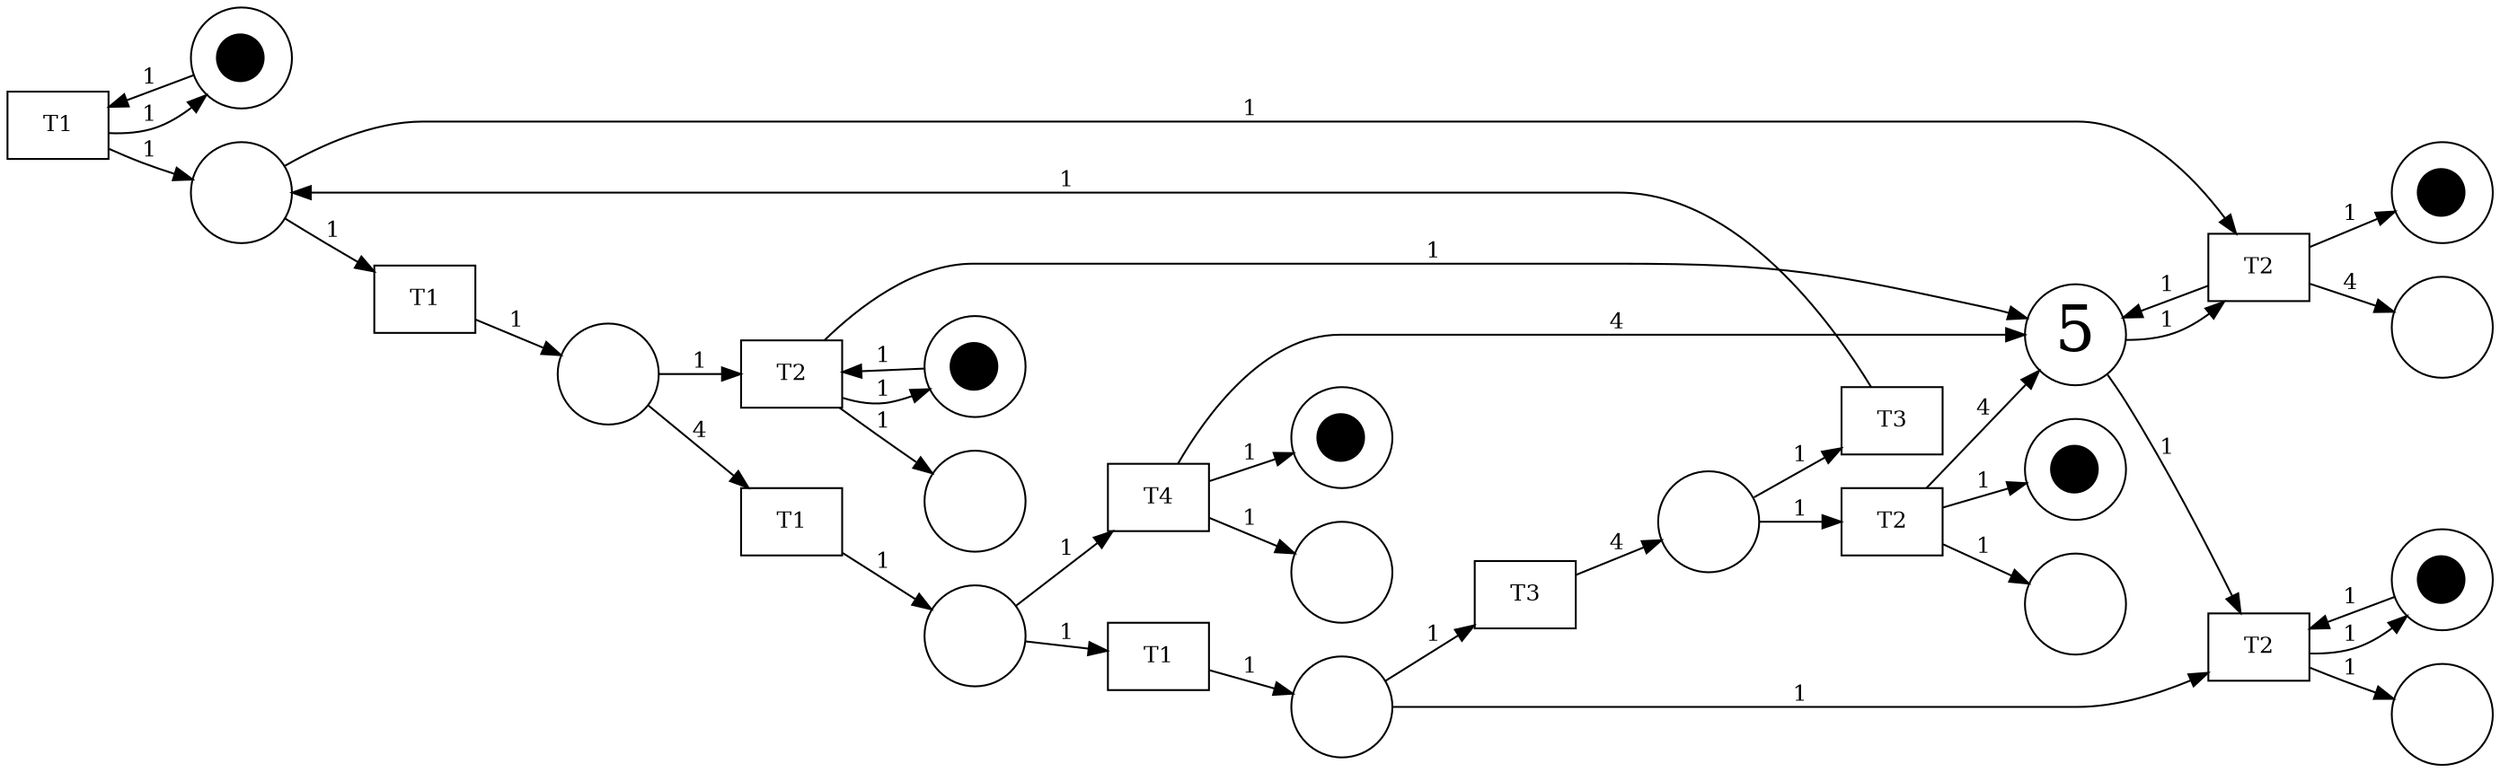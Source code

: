 digraph "imported_1747915139.0207214" {
	graph [bgcolor=white rankdir=LR]
	node [shape=box]
	2486352674960 [label=T2 border=1 fillcolor=white fontcolor=black fontsize=12 style=filled]
	2486351587536 [label=T2 border=1 fillcolor=white fontcolor=black fontsize=12 style=filled]
	2486352690960 [label=T1 border=1 fillcolor=white fontcolor=black fontsize=12 style=filled]
	2486351586320 [label=T2 border=1 fillcolor=white fontcolor=black fontsize=12 style=filled]
	2486351590096 [label=T1 border=1 fillcolor=white fontcolor=black fontsize=12 style=filled]
	2486349077392 [label=T1 border=1 fillcolor=white fontcolor=black fontsize=12 style=filled]
	2486352684752 [label=T1 border=1 fillcolor=white fontcolor=black fontsize=12 style=filled]
	2486352910352 [label=T4 border=1 fillcolor=white fontcolor=black fontsize=12 style=filled]
	2486352687248 [label=T3 border=1 fillcolor=white fontcolor=black fontsize=12 style=filled]
	2486351587984 [label=T2 border=1 fillcolor=white fontcolor=black fontsize=12 style=filled]
	2486354079760 [label=T3 border=1 fillcolor=white fontcolor=black fontsize=12 style=filled]
	2486352344592 [label=<&#9679;> fillcolor=white fixedsize=true fontsize=34 shape=circle style=filled width=0.75]
	2486352915280 [label=5 fillcolor=white fixedsize=true fontsize=34 shape=circle style=filled width=0.75]
	2486352690448 [label=<&#9679;> fillcolor=white fixedsize=true fontsize=34 shape=circle style=filled width=0.75]
	2486352649616 [label=<&#9679;> fillcolor=white fixedsize=true fontsize=34 shape=circle style=filled width=0.75]
	2486349345104 [label=<&#9679;> fillcolor=white fixedsize=true fontsize=34 shape=circle style=filled width=0.75]
	2486352759376 [label=<&#9679;> fillcolor=white fixedsize=true fontsize=34 shape=circle style=filled width=0.75]
	2486352907600 [label=<&#9679;> fillcolor=white fixedsize=true fontsize=34 shape=circle style=filled width=0.75]
	2486352919568 [label="" fillcolor=white fixedsize=true shape=circle style=filled width=0.75]
	2486352652688 [label="" fillcolor=white fixedsize=true shape=circle style=filled width=0.75]
	2486349356752 [label="" fillcolor=white fixedsize=true shape=circle style=filled width=0.75]
	2486352905296 [label="" fillcolor=white fixedsize=true shape=circle style=filled width=0.75]
	2486351353680 [label="" fillcolor=white fixedsize=true shape=circle style=filled width=0.75]
	2486352651216 [label="" fillcolor=white fixedsize=true shape=circle style=filled width=0.75]
	2486352652944 [label="" fillcolor=white fixedsize=true shape=circle style=filled width=0.75]
	2486352650512 [label="" fillcolor=white fixedsize=true shape=circle style=filled width=0.75]
	2486352917456 [label="" fillcolor=white fixedsize=true shape=circle style=filled width=0.75]
	2486352906576 [label="" fillcolor=white fixedsize=true shape=circle style=filled width=0.75]
	2486352915280 -> 2486352674960 [label=1 arrowhead=normal fontsize=12]
	2486352915280 -> 2486351586320 [label=1 arrowhead=normal fontsize=12]
	2486352759376 -> 2486351587536 [label=1 arrowhead=normal fontsize=12]
	2486352649616 -> 2486352674960 [label=1 arrowhead=normal fontsize=12]
	2486352344592 -> 2486352690960 [label=1 arrowhead=normal fontsize=12]
	2486351587536 -> 2486352759376 [label=1 arrowhead=normal fontsize=12]
	2486351586320 -> 2486352915280 [label=1 arrowhead=normal fontsize=12]
	2486351586320 -> 2486352690448 [label=1 arrowhead=normal fontsize=12]
	2486352690960 -> 2486352344592 [label=1 arrowhead=normal fontsize=12]
	2486351587536 -> 2486352915280 [label=1 arrowhead=normal fontsize=12]
	2486352674960 -> 2486352649616 [label=1 arrowhead=normal fontsize=12]
	2486352674960 -> 2486352652688 [label=1 arrowhead=normal fontsize=12]
	2486351586320 -> 2486352905296 [label=4 arrowhead=normal fontsize=12]
	2486352690960 -> 2486352919568 [label=1 arrowhead=normal fontsize=12]
	2486351587536 -> 2486349356752 [label=1 arrowhead=normal fontsize=12]
	2486352919568 -> 2486351586320 [label=1 arrowhead=normal fontsize=12]
	2486352919568 -> 2486351590096 [label=1 arrowhead=normal fontsize=12]
	2486351590096 -> 2486351353680 [label=1 arrowhead=normal fontsize=12]
	2486351353680 -> 2486351587536 [label=1 arrowhead=normal fontsize=12]
	2486351353680 -> 2486349077392 [label=4 arrowhead=normal fontsize=12]
	2486349077392 -> 2486352651216 [label=1 arrowhead=normal fontsize=12]
	2486352651216 -> 2486352910352 [label=1 arrowhead=normal fontsize=12]
	2486352651216 -> 2486352684752 [label=1 arrowhead=normal fontsize=12]
	2486352910352 -> 2486349345104 [label=1 arrowhead=normal fontsize=12]
	2486352910352 -> 2486352915280 [label=4 arrowhead=normal fontsize=12]
	2486352910352 -> 2486352650512 [label=1 arrowhead=normal fontsize=12]
	2486352684752 -> 2486352652944 [label=1 arrowhead=normal fontsize=12]
	2486352652944 -> 2486352674960 [label=1 arrowhead=normal fontsize=12]
	2486352652944 -> 2486352687248 [label=1 arrowhead=normal fontsize=12]
	2486352687248 -> 2486352917456 [label=4 arrowhead=normal fontsize=12]
	2486352917456 -> 2486354079760 [label=1 arrowhead=normal fontsize=12]
	2486352917456 -> 2486351587984 [label=1 arrowhead=normal fontsize=12]
	2486351587984 -> 2486352915280 [label=4 arrowhead=normal fontsize=12]
	2486351587984 -> 2486352907600 [label=1 arrowhead=normal fontsize=12]
	2486354079760 -> 2486352919568 [label=1 arrowhead=normal fontsize=12]
	2486351587984 -> 2486352906576 [label=1 arrowhead=normal fontsize=12]
	overlap=false
}
